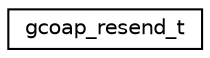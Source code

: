 digraph "Graphical Class Hierarchy"
{
 // LATEX_PDF_SIZE
  edge [fontname="Helvetica",fontsize="10",labelfontname="Helvetica",labelfontsize="10"];
  node [fontname="Helvetica",fontsize="10",shape=record];
  rankdir="LR";
  Node0 [label="gcoap_resend_t",height=0.2,width=0.4,color="black", fillcolor="white", style="filled",URL="$structgcoap__resend__t.html",tooltip="Extends request memo for resending a confirmable request."];
}
